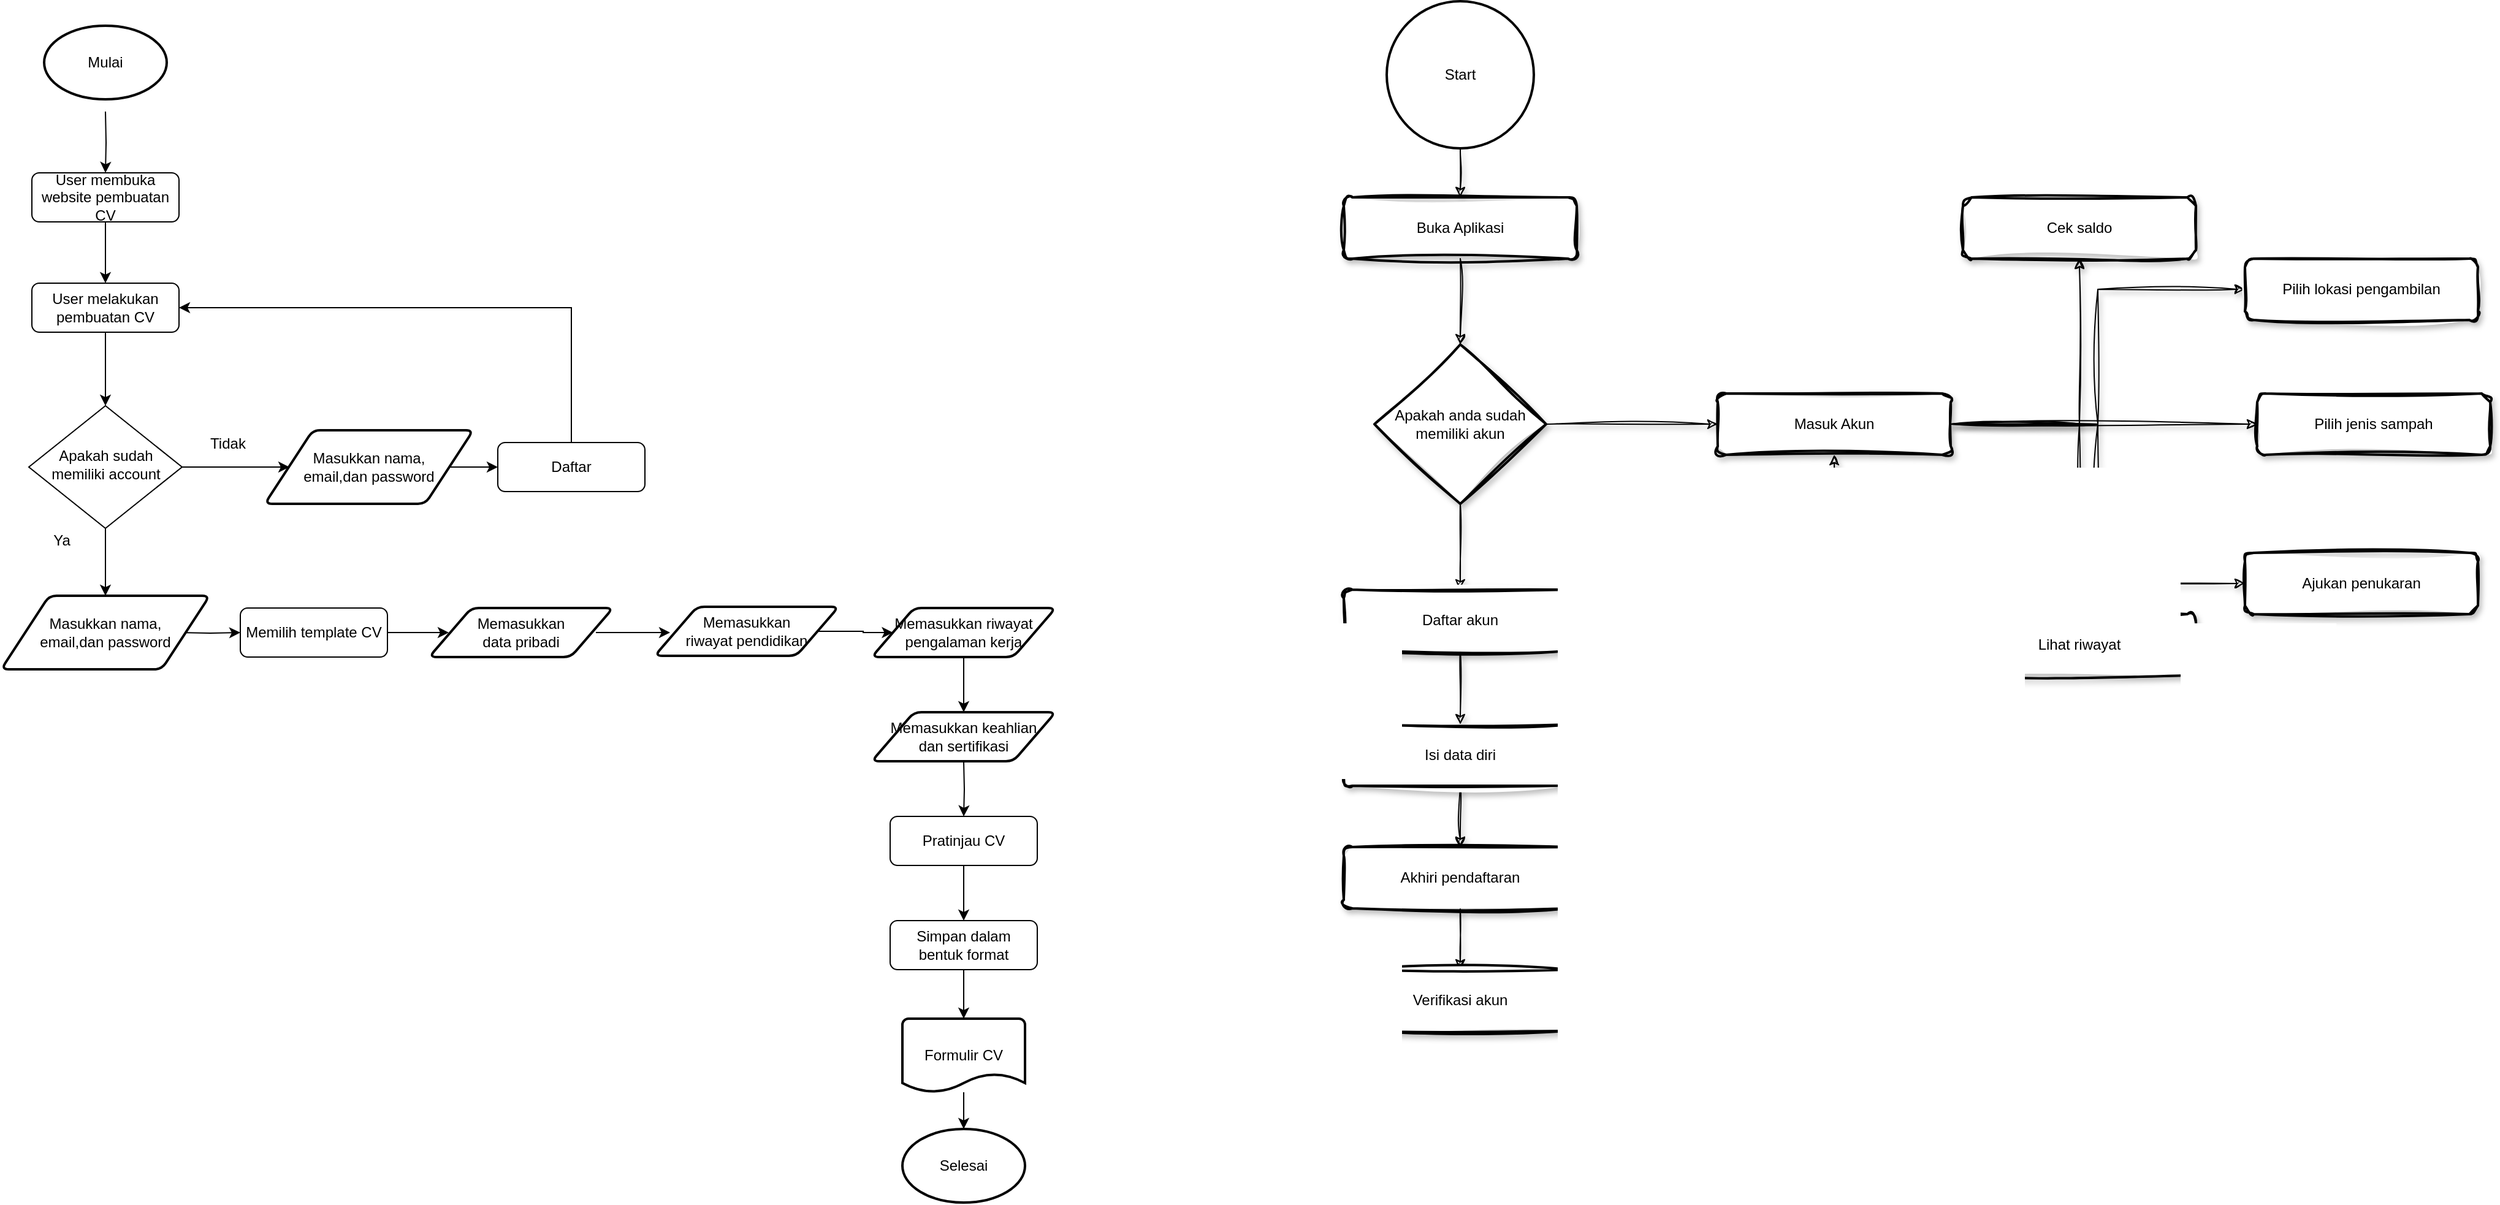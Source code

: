 <mxfile version="26.0.10">
  <diagram id="C5RBs43oDa-KdzZeNtuy" name="Page-1">
    <mxGraphModel dx="2316" dy="2425" grid="1" gridSize="10" guides="1" tooltips="1" connect="1" arrows="1" fold="1" page="1" pageScale="1" pageWidth="827" pageHeight="1169" math="0" shadow="0">
      <root>
        <mxCell id="WIyWlLk6GJQsqaUBKTNV-0" />
        <mxCell id="WIyWlLk6GJQsqaUBKTNV-1" parent="WIyWlLk6GJQsqaUBKTNV-0" />
        <mxCell id="y1Mp3N0kVFIcVa1Vwtxq-2" style="edgeStyle=orthogonalEdgeStyle;rounded=0;orthogonalLoop=1;jettySize=auto;html=1;" parent="WIyWlLk6GJQsqaUBKTNV-1" source="WIyWlLk6GJQsqaUBKTNV-3" target="y1Mp3N0kVFIcVa1Vwtxq-0" edge="1">
          <mxGeometry relative="1" as="geometry" />
        </mxCell>
        <mxCell id="WIyWlLk6GJQsqaUBKTNV-3" value="User membuka website pembuatan CV" style="rounded=1;whiteSpace=wrap;html=1;fontSize=12;glass=0;strokeWidth=1;shadow=0;" parent="WIyWlLk6GJQsqaUBKTNV-1" vertex="1">
          <mxGeometry x="160" y="70" width="120" height="40" as="geometry" />
        </mxCell>
        <mxCell id="y1Mp3N0kVFIcVa1Vwtxq-11" style="edgeStyle=orthogonalEdgeStyle;rounded=0;orthogonalLoop=1;jettySize=auto;html=1;entryX=1;entryY=0.5;entryDx=0;entryDy=0;" parent="WIyWlLk6GJQsqaUBKTNV-1" source="WIyWlLk6GJQsqaUBKTNV-7" target="y1Mp3N0kVFIcVa1Vwtxq-0" edge="1">
          <mxGeometry relative="1" as="geometry">
            <Array as="points">
              <mxPoint x="600" y="180" />
            </Array>
          </mxGeometry>
        </mxCell>
        <mxCell id="WIyWlLk6GJQsqaUBKTNV-7" value="Daftar" style="rounded=1;whiteSpace=wrap;html=1;fontSize=12;glass=0;strokeWidth=1;shadow=0;" parent="WIyWlLk6GJQsqaUBKTNV-1" vertex="1">
          <mxGeometry x="540" y="290" width="120" height="40" as="geometry" />
        </mxCell>
        <mxCell id="y1Mp3N0kVFIcVa1Vwtxq-23" style="edgeStyle=orthogonalEdgeStyle;rounded=0;orthogonalLoop=1;jettySize=auto;html=1;" parent="WIyWlLk6GJQsqaUBKTNV-1" target="y1Mp3N0kVFIcVa1Vwtxq-13" edge="1">
          <mxGeometry relative="1" as="geometry">
            <mxPoint x="280" y="445" as="sourcePoint" />
          </mxGeometry>
        </mxCell>
        <mxCell id="y1Mp3N0kVFIcVa1Vwtxq-8" style="edgeStyle=orthogonalEdgeStyle;rounded=0;orthogonalLoop=1;jettySize=auto;html=1;entryX=0.5;entryY=0;entryDx=0;entryDy=0;" parent="WIyWlLk6GJQsqaUBKTNV-1" source="y1Mp3N0kVFIcVa1Vwtxq-0" target="y1Mp3N0kVFIcVa1Vwtxq-1" edge="1">
          <mxGeometry relative="1" as="geometry">
            <mxPoint x="220" y="250" as="targetPoint" />
          </mxGeometry>
        </mxCell>
        <mxCell id="y1Mp3N0kVFIcVa1Vwtxq-0" value="User melakukan pembuatan CV" style="rounded=1;whiteSpace=wrap;html=1;fontSize=12;glass=0;strokeWidth=1;shadow=0;gradientColor=none;" parent="WIyWlLk6GJQsqaUBKTNV-1" vertex="1">
          <mxGeometry x="160" y="160" width="120" height="40" as="geometry" />
        </mxCell>
        <mxCell id="y1Mp3N0kVFIcVa1Vwtxq-4" style="edgeStyle=orthogonalEdgeStyle;rounded=0;orthogonalLoop=1;jettySize=auto;html=1;" parent="WIyWlLk6GJQsqaUBKTNV-1" source="y1Mp3N0kVFIcVa1Vwtxq-1" edge="1">
          <mxGeometry relative="1" as="geometry">
            <mxPoint x="370" y="310" as="targetPoint" />
          </mxGeometry>
        </mxCell>
        <mxCell id="y1Mp3N0kVFIcVa1Vwtxq-41" style="edgeStyle=orthogonalEdgeStyle;rounded=0;orthogonalLoop=1;jettySize=auto;html=1;entryX=0.5;entryY=0;entryDx=0;entryDy=0;" parent="WIyWlLk6GJQsqaUBKTNV-1" source="y1Mp3N0kVFIcVa1Vwtxq-1" target="y1Mp3N0kVFIcVa1Vwtxq-39" edge="1">
          <mxGeometry relative="1" as="geometry" />
        </mxCell>
        <mxCell id="y1Mp3N0kVFIcVa1Vwtxq-1" value="Apakah sudah memiliki account" style="rhombus;whiteSpace=wrap;html=1;shadow=0;fontFamily=Helvetica;fontSize=12;align=center;strokeWidth=1;spacing=6;spacingTop=-4;" parent="WIyWlLk6GJQsqaUBKTNV-1" vertex="1">
          <mxGeometry x="157.5" y="260" width="125" height="100" as="geometry" />
        </mxCell>
        <mxCell id="y1Mp3N0kVFIcVa1Vwtxq-10" style="edgeStyle=orthogonalEdgeStyle;rounded=0;orthogonalLoop=1;jettySize=auto;html=1;" parent="WIyWlLk6GJQsqaUBKTNV-1" edge="1">
          <mxGeometry relative="1" as="geometry">
            <mxPoint x="540" y="310" as="targetPoint" />
            <mxPoint x="490" y="310" as="sourcePoint" />
          </mxGeometry>
        </mxCell>
        <mxCell id="y1Mp3N0kVFIcVa1Vwtxq-7" value="Tidak" style="text;strokeColor=none;align=center;fillColor=none;html=1;verticalAlign=middle;whiteSpace=wrap;rounded=0;" parent="WIyWlLk6GJQsqaUBKTNV-1" vertex="1">
          <mxGeometry x="290" y="276" width="60" height="30" as="geometry" />
        </mxCell>
        <mxCell id="y1Mp3N0kVFIcVa1Vwtxq-9" value="Ya" style="text;html=1;align=center;verticalAlign=middle;resizable=0;points=[];autosize=1;strokeColor=none;fillColor=none;" parent="WIyWlLk6GJQsqaUBKTNV-1" vertex="1">
          <mxGeometry x="164" y="355" width="40" height="30" as="geometry" />
        </mxCell>
        <mxCell id="y1Mp3N0kVFIcVa1Vwtxq-24" style="edgeStyle=orthogonalEdgeStyle;rounded=0;orthogonalLoop=1;jettySize=auto;html=1;entryX=0;entryY=0.5;entryDx=0;entryDy=0;" parent="WIyWlLk6GJQsqaUBKTNV-1" source="y1Mp3N0kVFIcVa1Vwtxq-13" edge="1">
          <mxGeometry relative="1" as="geometry">
            <mxPoint x="500" y="445" as="targetPoint" />
          </mxGeometry>
        </mxCell>
        <mxCell id="y1Mp3N0kVFIcVa1Vwtxq-13" value="Memilih template CV" style="rounded=1;whiteSpace=wrap;html=1;fontSize=12;glass=0;strokeWidth=1;shadow=0;" parent="WIyWlLk6GJQsqaUBKTNV-1" vertex="1">
          <mxGeometry x="330" y="425" width="120" height="40" as="geometry" />
        </mxCell>
        <mxCell id="y1Mp3N0kVFIcVa1Vwtxq-28" style="edgeStyle=orthogonalEdgeStyle;rounded=0;orthogonalLoop=1;jettySize=auto;html=1;entryX=0.5;entryY=0;entryDx=0;entryDy=0;" parent="WIyWlLk6GJQsqaUBKTNV-1" edge="1">
          <mxGeometry relative="1" as="geometry">
            <mxPoint x="920" y="460" as="sourcePoint" />
            <mxPoint x="920.0" y="510" as="targetPoint" />
          </mxGeometry>
        </mxCell>
        <mxCell id="y1Mp3N0kVFIcVa1Vwtxq-25" style="edgeStyle=orthogonalEdgeStyle;rounded=0;orthogonalLoop=1;jettySize=auto;html=1;" parent="WIyWlLk6GJQsqaUBKTNV-1" edge="1">
          <mxGeometry relative="1" as="geometry">
            <mxPoint x="620" y="445" as="sourcePoint" />
            <mxPoint x="680.5" y="445" as="targetPoint" />
          </mxGeometry>
        </mxCell>
        <mxCell id="y1Mp3N0kVFIcVa1Vwtxq-30" style="edgeStyle=orthogonalEdgeStyle;rounded=0;orthogonalLoop=1;jettySize=auto;html=1;entryX=0.5;entryY=0;entryDx=0;entryDy=0;" parent="WIyWlLk6GJQsqaUBKTNV-1" target="y1Mp3N0kVFIcVa1Vwtxq-29" edge="1">
          <mxGeometry relative="1" as="geometry">
            <mxPoint x="920.0" y="550" as="sourcePoint" />
          </mxGeometry>
        </mxCell>
        <mxCell id="y1Mp3N0kVFIcVa1Vwtxq-32" style="edgeStyle=orthogonalEdgeStyle;rounded=0;orthogonalLoop=1;jettySize=auto;html=1;entryX=0.5;entryY=0;entryDx=0;entryDy=0;" parent="WIyWlLk6GJQsqaUBKTNV-1" source="y1Mp3N0kVFIcVa1Vwtxq-29" target="y1Mp3N0kVFIcVa1Vwtxq-31" edge="1">
          <mxGeometry relative="1" as="geometry" />
        </mxCell>
        <mxCell id="y1Mp3N0kVFIcVa1Vwtxq-29" value="Pratinjau CV" style="rounded=1;whiteSpace=wrap;html=1;fontSize=12;glass=0;strokeWidth=1;shadow=0;" parent="WIyWlLk6GJQsqaUBKTNV-1" vertex="1">
          <mxGeometry x="860" y="595" width="120" height="40" as="geometry" />
        </mxCell>
        <mxCell id="y1Mp3N0kVFIcVa1Vwtxq-36" style="edgeStyle=orthogonalEdgeStyle;rounded=0;orthogonalLoop=1;jettySize=auto;html=1;entryX=0.5;entryY=0;entryDx=0;entryDy=0;" parent="WIyWlLk6GJQsqaUBKTNV-1" source="y1Mp3N0kVFIcVa1Vwtxq-31" edge="1">
          <mxGeometry relative="1" as="geometry">
            <mxPoint x="920" y="760" as="targetPoint" />
          </mxGeometry>
        </mxCell>
        <mxCell id="y1Mp3N0kVFIcVa1Vwtxq-31" value="Simpan dalam&lt;div&gt;bentuk format&lt;/div&gt;" style="rounded=1;whiteSpace=wrap;html=1;fontSize=12;glass=0;strokeWidth=1;shadow=0;" parent="WIyWlLk6GJQsqaUBKTNV-1" vertex="1">
          <mxGeometry x="860" y="680" width="120" height="40" as="geometry" />
        </mxCell>
        <mxCell id="y1Mp3N0kVFIcVa1Vwtxq-34" style="edgeStyle=orthogonalEdgeStyle;rounded=0;orthogonalLoop=1;jettySize=auto;html=1;" parent="WIyWlLk6GJQsqaUBKTNV-1" target="WIyWlLk6GJQsqaUBKTNV-3" edge="1">
          <mxGeometry relative="1" as="geometry">
            <mxPoint x="220" y="20" as="sourcePoint" />
          </mxGeometry>
        </mxCell>
        <mxCell id="y1Mp3N0kVFIcVa1Vwtxq-37" value="Mulai" style="strokeWidth=2;html=1;shape=mxgraph.flowchart.start_1;whiteSpace=wrap;" parent="WIyWlLk6GJQsqaUBKTNV-1" vertex="1">
          <mxGeometry x="170" y="-50" width="100" height="60" as="geometry" />
        </mxCell>
        <mxCell id="y1Mp3N0kVFIcVa1Vwtxq-38" value="Masukkan nama,&lt;div&gt;email,dan password&lt;/div&gt;" style="shape=parallelogram;html=1;strokeWidth=2;perimeter=parallelogramPerimeter;whiteSpace=wrap;rounded=1;arcSize=12;size=0.23;" parent="WIyWlLk6GJQsqaUBKTNV-1" vertex="1">
          <mxGeometry x="350" y="280" width="170" height="60" as="geometry" />
        </mxCell>
        <mxCell id="y1Mp3N0kVFIcVa1Vwtxq-39" value="Masukkan nama,&lt;div&gt;email,dan password&lt;/div&gt;" style="shape=parallelogram;html=1;strokeWidth=2;perimeter=parallelogramPerimeter;whiteSpace=wrap;rounded=1;arcSize=12;size=0.23;" parent="WIyWlLk6GJQsqaUBKTNV-1" vertex="1">
          <mxGeometry x="135" y="415" width="170" height="60" as="geometry" />
        </mxCell>
        <mxCell id="y1Mp3N0kVFIcVa1Vwtxq-42" value="Formulir CV" style="strokeWidth=2;html=1;shape=mxgraph.flowchart.document2;whiteSpace=wrap;size=0.25;" parent="WIyWlLk6GJQsqaUBKTNV-1" vertex="1">
          <mxGeometry x="870" y="760" width="100" height="60" as="geometry" />
        </mxCell>
        <mxCell id="y1Mp3N0kVFIcVa1Vwtxq-43" value="Selesai" style="strokeWidth=2;html=1;shape=mxgraph.flowchart.start_1;whiteSpace=wrap;" parent="WIyWlLk6GJQsqaUBKTNV-1" vertex="1">
          <mxGeometry x="870" y="850" width="100" height="60" as="geometry" />
        </mxCell>
        <mxCell id="y1Mp3N0kVFIcVa1Vwtxq-44" style="edgeStyle=orthogonalEdgeStyle;rounded=0;orthogonalLoop=1;jettySize=auto;html=1;entryX=0.5;entryY=0;entryDx=0;entryDy=0;entryPerimeter=0;" parent="WIyWlLk6GJQsqaUBKTNV-1" source="y1Mp3N0kVFIcVa1Vwtxq-42" target="y1Mp3N0kVFIcVa1Vwtxq-43" edge="1">
          <mxGeometry relative="1" as="geometry" />
        </mxCell>
        <mxCell id="y1Mp3N0kVFIcVa1Vwtxq-45" value="Memasukkan&lt;div&gt;data pribadi&lt;/div&gt;" style="shape=parallelogram;html=1;strokeWidth=2;perimeter=parallelogramPerimeter;whiteSpace=wrap;rounded=1;arcSize=12;size=0.23;" parent="WIyWlLk6GJQsqaUBKTNV-1" vertex="1">
          <mxGeometry x="484" y="425" width="150" height="40" as="geometry" />
        </mxCell>
        <mxCell id="y1Mp3N0kVFIcVa1Vwtxq-46" value="Memasukkan keahlian&lt;div&gt;dan sertifikasi&lt;/div&gt;" style="shape=parallelogram;html=1;strokeWidth=2;perimeter=parallelogramPerimeter;whiteSpace=wrap;rounded=1;arcSize=12;size=0.23;" parent="WIyWlLk6GJQsqaUBKTNV-1" vertex="1">
          <mxGeometry x="845" y="510" width="150" height="40" as="geometry" />
        </mxCell>
        <mxCell id="y1Mp3N0kVFIcVa1Vwtxq-50" style="edgeStyle=orthogonalEdgeStyle;rounded=0;orthogonalLoop=1;jettySize=auto;html=1;" parent="WIyWlLk6GJQsqaUBKTNV-1" source="y1Mp3N0kVFIcVa1Vwtxq-47" target="y1Mp3N0kVFIcVa1Vwtxq-49" edge="1">
          <mxGeometry relative="1" as="geometry" />
        </mxCell>
        <mxCell id="y1Mp3N0kVFIcVa1Vwtxq-47" value="Memasukkan&lt;div&gt;riwayat pendidikan&lt;/div&gt;" style="shape=parallelogram;html=1;strokeWidth=2;perimeter=parallelogramPerimeter;whiteSpace=wrap;rounded=1;arcSize=12;size=0.23;" parent="WIyWlLk6GJQsqaUBKTNV-1" vertex="1">
          <mxGeometry x="668" y="424" width="150" height="40" as="geometry" />
        </mxCell>
        <mxCell id="y1Mp3N0kVFIcVa1Vwtxq-49" value="Memasukkan riwayat&lt;div&gt;pengalaman kerja&lt;/div&gt;" style="shape=parallelogram;html=1;strokeWidth=2;perimeter=parallelogramPerimeter;whiteSpace=wrap;rounded=1;arcSize=12;size=0.23;" parent="WIyWlLk6GJQsqaUBKTNV-1" vertex="1">
          <mxGeometry x="845" y="425" width="150" height="40" as="geometry" />
        </mxCell>
        <mxCell id="phlCHsFALphJVlGOY4To-1" style="edgeStyle=orthogonalEdgeStyle;rounded=0;orthogonalLoop=1;jettySize=auto;html=1;entryX=0.5;entryY=0;entryDx=0;entryDy=0;sketch=1;curveFitting=1;jiggle=2;shadow=1;" edge="1" parent="WIyWlLk6GJQsqaUBKTNV-1" source="phlCHsFALphJVlGOY4To-2" target="phlCHsFALphJVlGOY4To-4">
          <mxGeometry relative="1" as="geometry" />
        </mxCell>
        <mxCell id="phlCHsFALphJVlGOY4To-2" value="Start" style="strokeWidth=2;html=1;shape=mxgraph.flowchart.start_2;whiteSpace=wrap;" vertex="1" parent="WIyWlLk6GJQsqaUBKTNV-1">
          <mxGeometry x="1265" y="-70" width="120" height="120" as="geometry" />
        </mxCell>
        <mxCell id="phlCHsFALphJVlGOY4To-3" style="edgeStyle=orthogonalEdgeStyle;rounded=0;orthogonalLoop=1;jettySize=auto;html=1;sketch=1;curveFitting=1;jiggle=2;shadow=1;" edge="1" parent="WIyWlLk6GJQsqaUBKTNV-1" source="phlCHsFALphJVlGOY4To-4" target="phlCHsFALphJVlGOY4To-7">
          <mxGeometry relative="1" as="geometry" />
        </mxCell>
        <mxCell id="phlCHsFALphJVlGOY4To-4" value="Buka Aplikasi" style="rounded=1;whiteSpace=wrap;html=1;absoluteArcSize=1;arcSize=14;strokeWidth=2;sketch=1;curveFitting=1;jiggle=2;shadow=1;" vertex="1" parent="WIyWlLk6GJQsqaUBKTNV-1">
          <mxGeometry x="1230" y="90" width="190" height="50" as="geometry" />
        </mxCell>
        <mxCell id="phlCHsFALphJVlGOY4To-5" style="edgeStyle=orthogonalEdgeStyle;rounded=0;orthogonalLoop=1;jettySize=auto;html=1;entryX=0.5;entryY=0;entryDx=0;entryDy=0;sketch=1;curveFitting=1;jiggle=2;shadow=1;" edge="1" parent="WIyWlLk6GJQsqaUBKTNV-1" source="phlCHsFALphJVlGOY4To-7" target="phlCHsFALphJVlGOY4To-9">
          <mxGeometry relative="1" as="geometry" />
        </mxCell>
        <mxCell id="phlCHsFALphJVlGOY4To-6" style="edgeStyle=orthogonalEdgeStyle;rounded=0;orthogonalLoop=1;jettySize=auto;html=1;entryX=0;entryY=0.5;entryDx=0;entryDy=0;sketch=1;curveFitting=1;jiggle=2;shadow=1;" edge="1" parent="WIyWlLk6GJQsqaUBKTNV-1" source="phlCHsFALphJVlGOY4To-7" target="phlCHsFALphJVlGOY4To-17">
          <mxGeometry relative="1" as="geometry" />
        </mxCell>
        <mxCell id="phlCHsFALphJVlGOY4To-7" value="Apakah anda sudah memiliki akun" style="strokeWidth=2;html=1;shape=mxgraph.flowchart.decision;whiteSpace=wrap;sketch=1;curveFitting=1;jiggle=2;shadow=1;" vertex="1" parent="WIyWlLk6GJQsqaUBKTNV-1">
          <mxGeometry x="1255" y="210" width="140" height="130" as="geometry" />
        </mxCell>
        <mxCell id="phlCHsFALphJVlGOY4To-8" style="edgeStyle=orthogonalEdgeStyle;rounded=0;orthogonalLoop=1;jettySize=auto;html=1;entryX=0.5;entryY=0;entryDx=0;entryDy=0;sketch=1;curveFitting=1;jiggle=2;shadow=1;" edge="1" parent="WIyWlLk6GJQsqaUBKTNV-1" source="phlCHsFALphJVlGOY4To-9" target="phlCHsFALphJVlGOY4To-11">
          <mxGeometry relative="1" as="geometry" />
        </mxCell>
        <mxCell id="phlCHsFALphJVlGOY4To-9" value="Daftar akun" style="rounded=1;whiteSpace=wrap;html=1;absoluteArcSize=1;arcSize=14;strokeWidth=2;sketch=1;curveFitting=1;jiggle=2;shadow=1;" vertex="1" parent="WIyWlLk6GJQsqaUBKTNV-1">
          <mxGeometry x="1230" y="410" width="190" height="50" as="geometry" />
        </mxCell>
        <mxCell id="phlCHsFALphJVlGOY4To-10" style="edgeStyle=orthogonalEdgeStyle;rounded=0;orthogonalLoop=1;jettySize=auto;html=1;entryX=0.5;entryY=0;entryDx=0;entryDy=0;sketch=1;curveFitting=1;jiggle=2;shadow=1;" edge="1" parent="WIyWlLk6GJQsqaUBKTNV-1" source="phlCHsFALphJVlGOY4To-11" target="phlCHsFALphJVlGOY4To-24">
          <mxGeometry relative="1" as="geometry" />
        </mxCell>
        <mxCell id="phlCHsFALphJVlGOY4To-11" value="Isi data diri" style="rounded=1;whiteSpace=wrap;html=1;absoluteArcSize=1;arcSize=14;strokeWidth=2;sketch=1;curveFitting=1;jiggle=2;shadow=1;" vertex="1" parent="WIyWlLk6GJQsqaUBKTNV-1">
          <mxGeometry x="1230" y="520" width="190" height="50" as="geometry" />
        </mxCell>
        <mxCell id="phlCHsFALphJVlGOY4To-12" style="edgeStyle=orthogonalEdgeStyle;rounded=0;orthogonalLoop=1;jettySize=auto;html=1;entryX=0.5;entryY=1;entryDx=0;entryDy=0;sketch=1;curveFitting=1;jiggle=2;shadow=1;" edge="1" parent="WIyWlLk6GJQsqaUBKTNV-1" source="phlCHsFALphJVlGOY4To-17" target="phlCHsFALphJVlGOY4To-19">
          <mxGeometry relative="1" as="geometry" />
        </mxCell>
        <mxCell id="phlCHsFALphJVlGOY4To-13" style="edgeStyle=orthogonalEdgeStyle;rounded=0;orthogonalLoop=1;jettySize=auto;html=1;sketch=1;curveFitting=1;jiggle=2;shadow=1;" edge="1" parent="WIyWlLk6GJQsqaUBKTNV-1" source="phlCHsFALphJVlGOY4To-17" target="phlCHsFALphJVlGOY4To-20">
          <mxGeometry relative="1" as="geometry" />
        </mxCell>
        <mxCell id="phlCHsFALphJVlGOY4To-14" style="edgeStyle=orthogonalEdgeStyle;rounded=0;orthogonalLoop=1;jettySize=auto;html=1;entryX=0;entryY=0.5;entryDx=0;entryDy=0;sketch=1;curveFitting=1;jiggle=2;shadow=1;" edge="1" parent="WIyWlLk6GJQsqaUBKTNV-1" source="phlCHsFALphJVlGOY4To-17" target="phlCHsFALphJVlGOY4To-18">
          <mxGeometry relative="1" as="geometry" />
        </mxCell>
        <mxCell id="phlCHsFALphJVlGOY4To-15" style="edgeStyle=orthogonalEdgeStyle;rounded=0;orthogonalLoop=1;jettySize=auto;html=1;sketch=1;curveFitting=1;jiggle=2;shadow=1;" edge="1" parent="WIyWlLk6GJQsqaUBKTNV-1" source="phlCHsFALphJVlGOY4To-17" target="phlCHsFALphJVlGOY4To-22">
          <mxGeometry relative="1" as="geometry" />
        </mxCell>
        <mxCell id="phlCHsFALphJVlGOY4To-16" style="edgeStyle=orthogonalEdgeStyle;rounded=0;orthogonalLoop=1;jettySize=auto;html=1;entryX=0;entryY=0.5;entryDx=0;entryDy=0;sketch=1;curveFitting=1;jiggle=2;shadow=1;" edge="1" parent="WIyWlLk6GJQsqaUBKTNV-1" source="phlCHsFALphJVlGOY4To-17" target="phlCHsFALphJVlGOY4To-21">
          <mxGeometry relative="1" as="geometry" />
        </mxCell>
        <mxCell id="phlCHsFALphJVlGOY4To-17" value="Masuk Akun" style="rounded=1;whiteSpace=wrap;html=1;absoluteArcSize=1;arcSize=14;strokeWidth=2;sketch=1;curveFitting=1;jiggle=2;shadow=1;" vertex="1" parent="WIyWlLk6GJQsqaUBKTNV-1">
          <mxGeometry x="1535" y="250" width="190" height="50" as="geometry" />
        </mxCell>
        <mxCell id="phlCHsFALphJVlGOY4To-18" value="Pilih lokasi pengambilan" style="rounded=1;whiteSpace=wrap;html=1;absoluteArcSize=1;arcSize=14;strokeWidth=2;sketch=1;curveFitting=1;jiggle=2;shadow=1;" vertex="1" parent="WIyWlLk6GJQsqaUBKTNV-1">
          <mxGeometry x="1965" y="140" width="190" height="50" as="geometry" />
        </mxCell>
        <mxCell id="phlCHsFALphJVlGOY4To-19" value="Cek saldo" style="rounded=1;whiteSpace=wrap;html=1;absoluteArcSize=1;arcSize=14;strokeWidth=2;sketch=1;curveFitting=1;jiggle=2;shadow=1;" vertex="1" parent="WIyWlLk6GJQsqaUBKTNV-1">
          <mxGeometry x="1735" y="90" width="190" height="50" as="geometry" />
        </mxCell>
        <mxCell id="phlCHsFALphJVlGOY4To-20" value="Pilih jenis sampah" style="rounded=1;whiteSpace=wrap;html=1;absoluteArcSize=1;arcSize=14;strokeWidth=2;sketch=1;curveFitting=1;jiggle=2;shadow=1;" vertex="1" parent="WIyWlLk6GJQsqaUBKTNV-1">
          <mxGeometry x="1975" y="250" width="190" height="50" as="geometry" />
        </mxCell>
        <mxCell id="phlCHsFALphJVlGOY4To-21" value="Ajukan penukaran" style="rounded=1;whiteSpace=wrap;html=1;absoluteArcSize=1;arcSize=14;strokeWidth=2;sketch=1;curveFitting=1;jiggle=2;shadow=1;" vertex="1" parent="WIyWlLk6GJQsqaUBKTNV-1">
          <mxGeometry x="1965" y="380" width="190" height="50" as="geometry" />
        </mxCell>
        <mxCell id="phlCHsFALphJVlGOY4To-22" value="Lihat riwayat" style="rounded=1;whiteSpace=wrap;html=1;absoluteArcSize=1;arcSize=14;strokeWidth=2;sketch=1;curveFitting=1;jiggle=2;shadow=1;" vertex="1" parent="WIyWlLk6GJQsqaUBKTNV-1">
          <mxGeometry x="1735" y="430" width="190" height="50" as="geometry" />
        </mxCell>
        <mxCell id="phlCHsFALphJVlGOY4To-23" style="edgeStyle=orthogonalEdgeStyle;rounded=0;orthogonalLoop=1;jettySize=auto;html=1;sketch=1;curveFitting=1;jiggle=2;shadow=1;" edge="1" parent="WIyWlLk6GJQsqaUBKTNV-1" source="phlCHsFALphJVlGOY4To-24" target="phlCHsFALphJVlGOY4To-26">
          <mxGeometry relative="1" as="geometry" />
        </mxCell>
        <mxCell id="phlCHsFALphJVlGOY4To-24" value="Akhiri pendaftaran" style="rounded=1;whiteSpace=wrap;html=1;absoluteArcSize=1;arcSize=14;strokeWidth=2;sketch=1;curveFitting=1;jiggle=2;shadow=1;" vertex="1" parent="WIyWlLk6GJQsqaUBKTNV-1">
          <mxGeometry x="1230" y="620" width="190" height="50" as="geometry" />
        </mxCell>
        <mxCell id="phlCHsFALphJVlGOY4To-25" style="edgeStyle=orthogonalEdgeStyle;rounded=0;orthogonalLoop=1;jettySize=auto;html=1;entryX=0.5;entryY=1;entryDx=0;entryDy=0;sketch=1;curveFitting=1;jiggle=2;shadow=1;" edge="1" parent="WIyWlLk6GJQsqaUBKTNV-1" source="phlCHsFALphJVlGOY4To-26" target="phlCHsFALphJVlGOY4To-17">
          <mxGeometry relative="1" as="geometry" />
        </mxCell>
        <mxCell id="phlCHsFALphJVlGOY4To-26" value="Verifikasi akun" style="rounded=1;whiteSpace=wrap;html=1;absoluteArcSize=1;arcSize=14;strokeWidth=2;sketch=1;curveFitting=1;jiggle=2;shadow=1;" vertex="1" parent="WIyWlLk6GJQsqaUBKTNV-1">
          <mxGeometry x="1230" y="720" width="190" height="50" as="geometry" />
        </mxCell>
      </root>
    </mxGraphModel>
  </diagram>
</mxfile>
